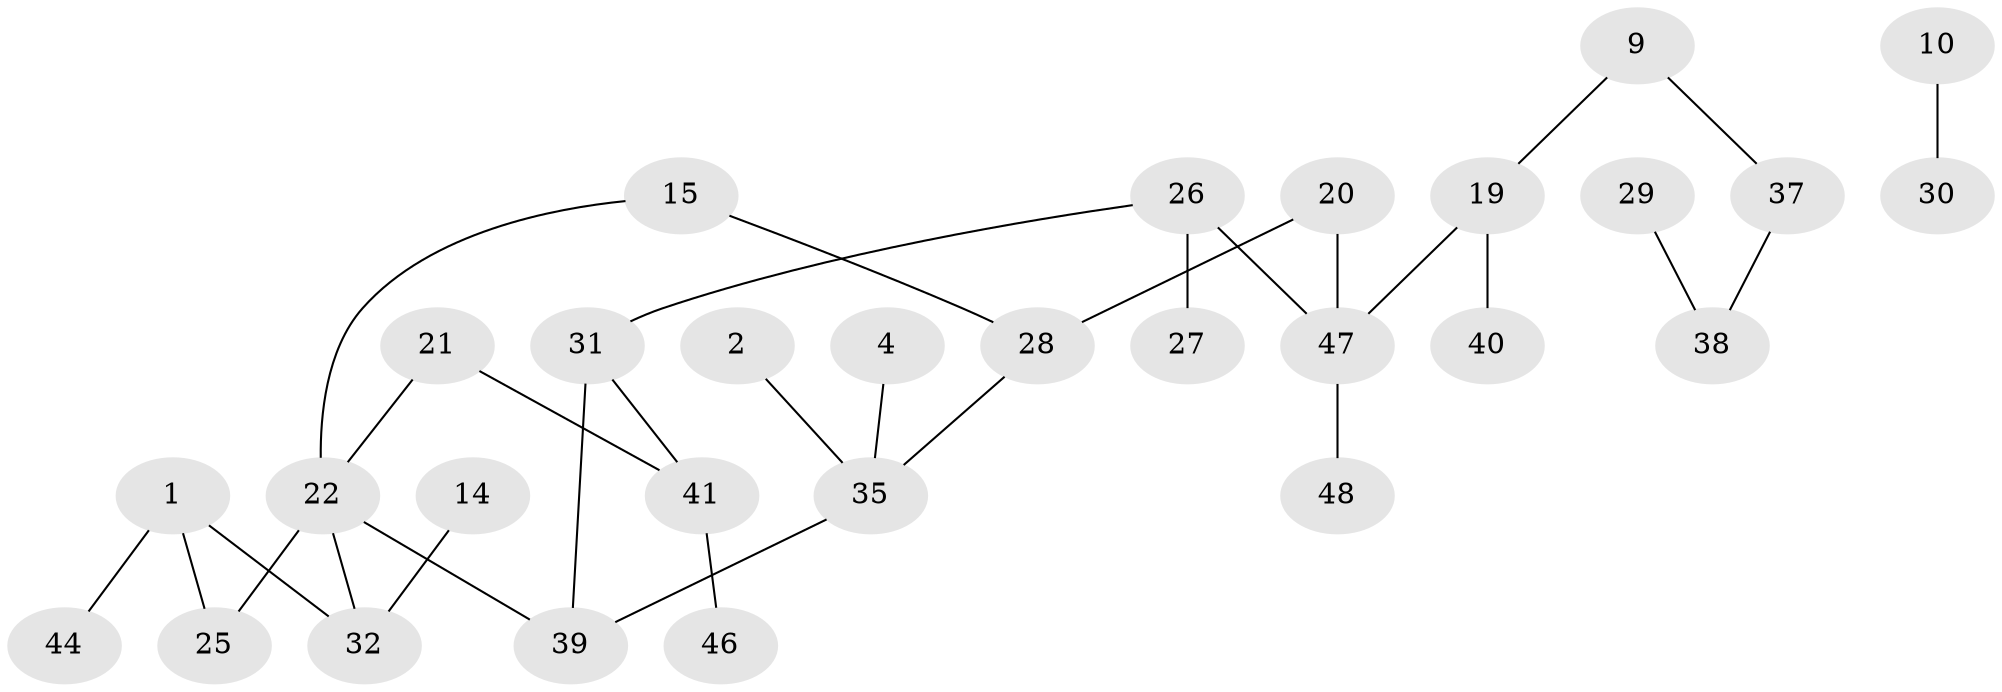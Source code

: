 // original degree distribution, {1: 0.28421052631578947, 2: 0.2631578947368421, 3: 0.18947368421052632, 0: 0.2, 4: 0.031578947368421054, 5: 0.031578947368421054}
// Generated by graph-tools (version 1.1) at 2025/00/03/09/25 03:00:48]
// undirected, 29 vertices, 31 edges
graph export_dot {
graph [start="1"]
  node [color=gray90,style=filled];
  1;
  2;
  4;
  9;
  10;
  14;
  15;
  19;
  20;
  21;
  22;
  25;
  26;
  27;
  28;
  29;
  30;
  31;
  32;
  35;
  37;
  38;
  39;
  40;
  41;
  44;
  46;
  47;
  48;
  1 -- 25 [weight=1.0];
  1 -- 32 [weight=1.0];
  1 -- 44 [weight=1.0];
  2 -- 35 [weight=1.0];
  4 -- 35 [weight=1.0];
  9 -- 19 [weight=1.0];
  9 -- 37 [weight=1.0];
  10 -- 30 [weight=1.0];
  14 -- 32 [weight=1.0];
  15 -- 22 [weight=1.0];
  15 -- 28 [weight=1.0];
  19 -- 40 [weight=1.0];
  19 -- 47 [weight=1.0];
  20 -- 28 [weight=1.0];
  20 -- 47 [weight=1.0];
  21 -- 22 [weight=1.0];
  21 -- 41 [weight=1.0];
  22 -- 25 [weight=1.0];
  22 -- 32 [weight=1.0];
  22 -- 39 [weight=1.0];
  26 -- 27 [weight=1.0];
  26 -- 31 [weight=1.0];
  26 -- 47 [weight=1.0];
  28 -- 35 [weight=1.0];
  29 -- 38 [weight=1.0];
  31 -- 39 [weight=1.0];
  31 -- 41 [weight=1.0];
  35 -- 39 [weight=1.0];
  37 -- 38 [weight=1.0];
  41 -- 46 [weight=1.0];
  47 -- 48 [weight=1.0];
}
